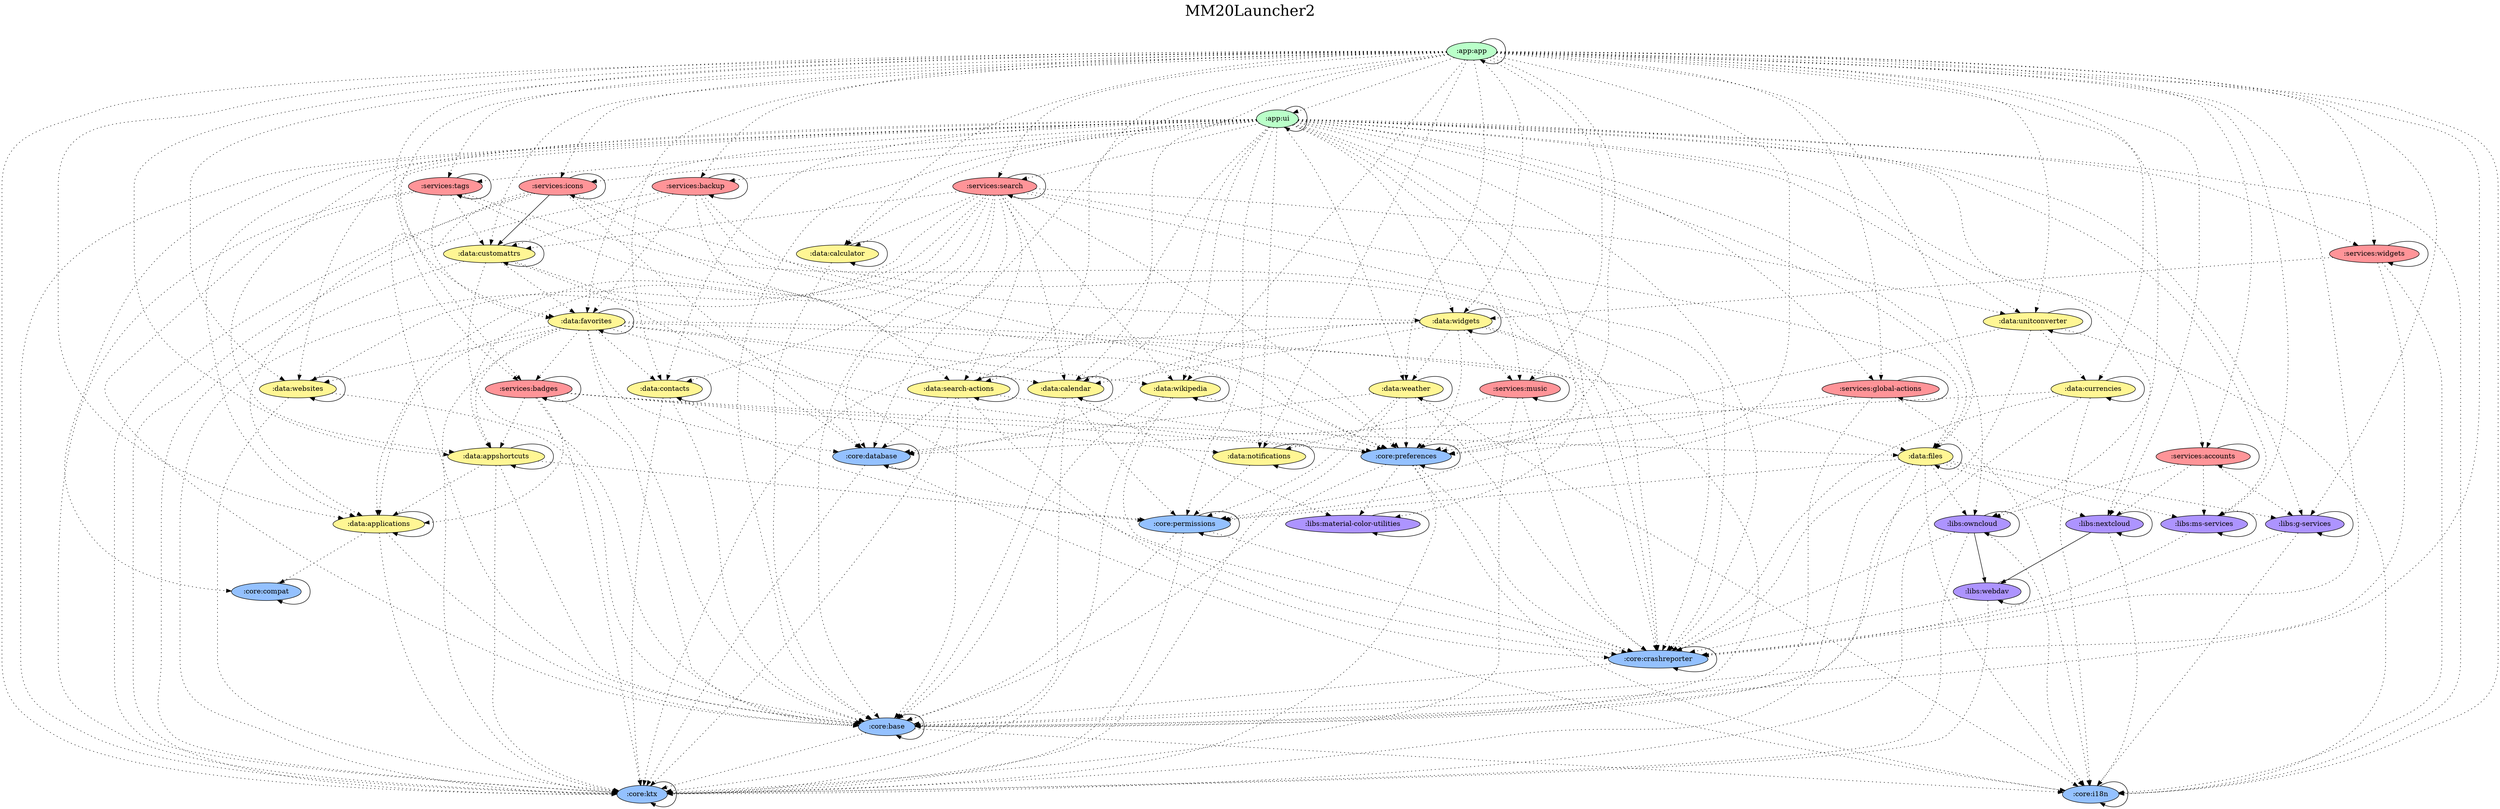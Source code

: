 digraph {
  graph [label="MM20Launcher2\n ",labelloc=t,fontsize=30,ranksep=1.4];
  node [style=filled, fillcolor="#bbbbbb"];
  rankdir=TB;

  # Projects

  ":app:app" [fillcolor="#baffc9"];
  ":app:ui" [fillcolor="#baffc9"];
  ":core:base" [fillcolor="#94c1ff"];
  ":core:compat" [fillcolor="#94c1ff"];
  ":core:crashreporter" [fillcolor="#94c1ff"];
  ":core:database" [fillcolor="#94c1ff"];
  ":core:i18n" [fillcolor="#94c1ff"];
  ":core:ktx" [fillcolor="#94c1ff"];
  ":core:permissions" [fillcolor="#94c1ff"];
  ":core:preferences" [fillcolor="#94c1ff"];
  ":data:applications" [fillcolor="#fff694"];
  ":data:appshortcuts" [fillcolor="#fff694"];
  ":data:calculator" [fillcolor="#fff694"];
  ":data:calendar" [fillcolor="#fff694"];
  ":data:contacts" [fillcolor="#fff694"];
  ":data:currencies" [fillcolor="#fff694"];
  ":data:customattrs" [fillcolor="#fff694"];
  ":data:favorites" [fillcolor="#fff694"];
  ":data:files" [fillcolor="#fff694"];
  ":data:notifications" [fillcolor="#fff694"];
  ":data:search-actions" [fillcolor="#fff694"];
  ":data:unitconverter" [fillcolor="#fff694"];
  ":data:weather" [fillcolor="#fff694"];
  ":data:websites" [fillcolor="#fff694"];
  ":data:widgets" [fillcolor="#fff694"];
  ":data:wikipedia" [fillcolor="#fff694"];
  ":libs:g-services" [fillcolor="#ad94ff"];
  ":libs:material-color-utilities" [fillcolor="#ad94ff"];
  ":libs:ms-services" [fillcolor="#ad94ff"];
  ":libs:nextcloud" [fillcolor="#ad94ff"];
  ":libs:owncloud" [fillcolor="#ad94ff"];
  ":libs:webdav" [fillcolor="#ad94ff"];
  ":services:accounts" [fillcolor="#ff9498"];
  ":services:backup" [fillcolor="#ff9498"];
  ":services:badges" [fillcolor="#ff9498"];
  ":services:global-actions" [fillcolor="#ff9498"];
  ":services:icons" [fillcolor="#ff9498"];
  ":services:music" [fillcolor="#ff9498"];
  ":services:search" [fillcolor="#ff9498"];
  ":services:tags" [fillcolor="#ff9498"];
  ":services:widgets" [fillcolor="#ff9498"];

  {rank = same;}

  # Dependencies

  ":app:app" -> ":app:app"
  ":app:app" -> ":services:accounts" [style=dotted]
  ":app:app" -> ":data:applications" [style=dotted]
  ":app:app" -> ":data:appshortcuts" [style=dotted]
  ":app:app" -> ":services:backup" [style=dotted]
  ":app:app" -> ":services:badges" [style=dotted]
  ":app:app" -> ":core:base" [style=dotted]
  ":app:app" -> ":data:calculator" [style=dotted]
  ":app:app" -> ":data:calendar" [style=dotted]
  ":app:app" -> ":data:contacts" [style=dotted]
  ":app:app" -> ":core:crashreporter" [style=dotted]
  ":app:app" -> ":data:currencies" [style=dotted]
  ":app:app" -> ":data:customattrs" [style=dotted]
  ":app:app" -> ":data:favorites" [style=dotted]
  ":app:app" -> ":data:files" [style=dotted]
  ":app:app" -> ":libs:g-services" [style=dotted]
  ":app:app" -> ":core:i18n" [style=dotted]
  ":app:app" -> ":services:icons" [style=dotted]
  ":app:app" -> ":core:ktx" [style=dotted]
  ":app:app" -> ":libs:ms-services" [style=dotted]
  ":app:app" -> ":services:music" [style=dotted]
  ":app:app" -> ":libs:nextcloud" [style=dotted]
  ":app:app" -> ":data:notifications" [style=dotted]
  ":app:app" -> ":libs:owncloud" [style=dotted]
  ":app:app" -> ":core:permissions" [style=dotted]
  ":app:app" -> ":core:preferences" [style=dotted]
  ":app:app" -> ":services:search" [style=dotted]
  ":app:app" -> ":services:tags" [style=dotted]
  ":app:app" -> ":data:unitconverter" [style=dotted]
  ":app:app" -> ":app:ui" [style=dotted]
  ":app:app" -> ":data:weather" [style=dotted]
  ":app:app" -> ":data:websites" [style=dotted]
  ":app:app" -> ":data:widgets" [style=dotted]
  ":app:app" -> ":data:wikipedia" [style=dotted]
  ":app:app" -> ":core:database" [style=dotted]
  ":app:app" -> ":data:search-actions" [style=dotted]
  ":app:app" -> ":services:global-actions" [style=dotted]
  ":app:app" -> ":services:widgets" [style=dotted]
  ":app:ui" -> ":app:ui"
  ":app:ui" -> ":libs:material-color-utilities" [style=dotted]
  ":app:ui" -> ":core:base" [style=dotted]
  ":app:ui" -> ":core:i18n" [style=dotted]
  ":app:ui" -> ":core:compat" [style=dotted]
  ":app:ui" -> ":core:ktx" [style=dotted]
  ":app:ui" -> ":services:icons" [style=dotted]
  ":app:ui" -> ":services:music" [style=dotted]
  ":app:ui" -> ":services:tags" [style=dotted]
  ":app:ui" -> ":data:weather" [style=dotted]
  ":app:ui" -> ":data:calendar" [style=dotted]
  ":app:ui" -> ":services:search" [style=dotted]
  ":app:ui" -> ":core:preferences" [style=dotted]
  ":app:ui" -> ":data:applications" [style=dotted]
  ":app:ui" -> ":data:appshortcuts" [style=dotted]
  ":app:ui" -> ":data:calculator" [style=dotted]
  ":app:ui" -> ":data:files" [style=dotted]
  ":app:ui" -> ":data:widgets" [style=dotted]
  ":app:ui" -> ":data:favorites" [style=dotted]
  ":app:ui" -> ":data:wikipedia" [style=dotted]
  ":app:ui" -> ":services:badges" [style=dotted]
  ":app:ui" -> ":core:crashreporter" [style=dotted]
  ":app:ui" -> ":data:notifications" [style=dotted]
  ":app:ui" -> ":data:contacts" [style=dotted]
  ":app:ui" -> ":core:permissions" [style=dotted]
  ":app:ui" -> ":data:websites" [style=dotted]
  ":app:ui" -> ":data:unitconverter" [style=dotted]
  ":app:ui" -> ":libs:nextcloud" [style=dotted]
  ":app:ui" -> ":libs:g-services" [style=dotted]
  ":app:ui" -> ":libs:ms-services" [style=dotted]
  ":app:ui" -> ":libs:owncloud" [style=dotted]
  ":app:ui" -> ":services:accounts" [style=dotted]
  ":app:ui" -> ":services:backup" [style=dotted]
  ":app:ui" -> ":data:search-actions" [style=dotted]
  ":app:ui" -> ":services:global-actions" [style=dotted]
  ":app:ui" -> ":services:widgets" [style=dotted]
  ":core:base" -> ":core:base"
  ":core:base" -> ":core:ktx" [style=dotted]
  ":core:base" -> ":core:i18n" [style=dotted]
  ":core:compat" -> ":core:compat"
  ":core:crashreporter" -> ":core:crashreporter"
  ":core:crashreporter" -> ":core:base" [style=dotted]
  ":core:database" -> ":core:database"
  ":core:database" -> ":core:i18n" [style=dotted]
  ":core:database" -> ":core:ktx" [style=dotted]
  ":core:i18n" -> ":core:i18n"
  ":core:ktx" -> ":core:ktx"
  ":core:permissions" -> ":core:permissions"
  ":core:permissions" -> ":core:ktx" [style=dotted]
  ":core:permissions" -> ":core:base" [style=dotted]
  ":core:permissions" -> ":core:crashreporter" [style=dotted]
  ":core:preferences" -> ":core:preferences"
  ":core:preferences" -> ":core:ktx" [style=dotted]
  ":core:preferences" -> ":core:i18n" [style=dotted]
  ":core:preferences" -> ":core:base" [style=dotted]
  ":core:preferences" -> ":core:crashreporter" [style=dotted]
  ":core:preferences" -> ":libs:material-color-utilities" [style=dotted]
  ":data:applications" -> ":data:applications"
  ":data:applications" -> ":core:base" [style=dotted]
  ":data:applications" -> ":core:ktx" [style=dotted]
  ":data:applications" -> ":core:compat" [style=dotted]
  ":data:appshortcuts" -> ":data:appshortcuts"
  ":data:appshortcuts" -> ":data:applications" [style=dotted]
  ":data:appshortcuts" -> ":core:permissions" [style=dotted]
  ":data:appshortcuts" -> ":core:base" [style=dotted]
  ":data:appshortcuts" -> ":core:ktx" [style=dotted]
  ":data:calculator" -> ":data:calculator"
  ":data:calculator" -> ":core:base" [style=dotted]
  ":data:calendar" -> ":data:calendar"
  ":data:calendar" -> ":core:ktx" [style=dotted]
  ":data:calendar" -> ":core:base" [style=dotted]
  ":data:calendar" -> ":core:permissions" [style=dotted]
  ":data:calendar" -> ":libs:material-color-utilities" [style=dotted]
  ":data:contacts" -> ":data:contacts"
  ":data:contacts" -> ":core:ktx" [style=dotted]
  ":data:contacts" -> ":core:base" [style=dotted]
  ":data:contacts" -> ":core:permissions" [style=dotted]
  ":data:currencies" -> ":data:currencies"
  ":data:currencies" -> ":core:ktx" [style=dotted]
  ":data:currencies" -> ":core:i18n" [style=dotted]
  ":data:currencies" -> ":core:database" [style=dotted]
  ":data:currencies" -> ":core:crashreporter" [style=dotted]
  ":data:customattrs" -> ":data:customattrs"
  ":data:customattrs" -> ":core:database" [style=dotted]
  ":data:customattrs" -> ":core:base" [style=dotted]
  ":data:customattrs" -> ":core:ktx" [style=dotted]
  ":data:customattrs" -> ":core:crashreporter" [style=dotted]
  ":data:customattrs" -> ":data:favorites" [style=dotted]
  ":data:favorites" -> ":data:favorites"
  ":data:favorites" -> ":core:base" [style=dotted]
  ":data:favorites" -> ":data:calendar" [style=dotted]
  ":data:favorites" -> ":core:database" [style=dotted]
  ":data:favorites" -> ":core:preferences" [style=dotted]
  ":data:favorites" -> ":data:applications" [style=dotted]
  ":data:favorites" -> ":data:appshortcuts" [style=dotted]
  ":data:favorites" -> ":data:contacts" [style=dotted]
  ":data:favorites" -> ":core:ktx" [style=dotted]
  ":data:favorites" -> ":data:files" [style=dotted]
  ":data:favorites" -> ":data:websites" [style=dotted]
  ":data:favorites" -> ":data:wikipedia" [style=dotted]
  ":data:favorites" -> ":services:badges" [style=dotted]
  ":data:favorites" -> ":core:crashreporter" [style=dotted]
  ":data:files" -> ":data:files"
  ":data:files" -> ":core:base" [style=dotted]
  ":data:files" -> ":core:ktx" [style=dotted]
  ":data:files" -> ":libs:ms-services" [style=dotted]
  ":data:files" -> ":libs:g-services" [style=dotted]
  ":data:files" -> ":libs:nextcloud" [style=dotted]
  ":data:files" -> ":libs:owncloud" [style=dotted]
  ":data:files" -> ":core:i18n" [style=dotted]
  ":data:files" -> ":core:permissions" [style=dotted]
  ":data:files" -> ":core:crashreporter" [style=dotted]
  ":data:notifications" -> ":data:notifications"
  ":data:notifications" -> ":core:permissions" [style=dotted]
  ":data:search-actions" -> ":data:search-actions"
  ":data:search-actions" -> ":core:base" [style=dotted]
  ":data:search-actions" -> ":core:database" [style=dotted]
  ":data:search-actions" -> ":core:ktx" [style=dotted]
  ":data:search-actions" -> ":core:preferences" [style=dotted]
  ":data:search-actions" -> ":core:crashreporter" [style=dotted]
  ":data:unitconverter" -> ":data:unitconverter"
  ":data:unitconverter" -> ":core:preferences" [style=dotted]
  ":data:unitconverter" -> ":data:currencies" [style=dotted]
  ":data:unitconverter" -> ":core:base" [style=dotted]
  ":data:unitconverter" -> ":core:i18n" [style=dotted]
  ":data:weather" -> ":data:weather"
  ":data:weather" -> ":core:database" [style=dotted]
  ":data:weather" -> ":core:ktx" [style=dotted]
  ":data:weather" -> ":core:crashreporter" [style=dotted]
  ":data:weather" -> ":core:preferences" [style=dotted]
  ":data:weather" -> ":core:permissions" [style=dotted]
  ":data:weather" -> ":core:i18n" [style=dotted]
  ":data:websites" -> ":data:websites"
  ":data:websites" -> ":core:base" [style=dotted]
  ":data:websites" -> ":core:ktx" [style=dotted]
  ":data:widgets" -> ":data:widgets"
  ":data:widgets" -> ":data:weather" [style=dotted]
  ":data:widgets" -> ":data:calendar" [style=dotted]
  ":data:widgets" -> ":services:music" [style=dotted]
  ":data:widgets" -> ":core:ktx" [style=dotted]
  ":data:widgets" -> ":core:base" [style=dotted]
  ":data:widgets" -> ":core:preferences" [style=dotted]
  ":data:widgets" -> ":core:database" [style=dotted]
  ":data:widgets" -> ":core:crashreporter" [style=dotted]
  ":data:wikipedia" -> ":data:wikipedia"
  ":data:wikipedia" -> ":core:preferences" [style=dotted]
  ":data:wikipedia" -> ":core:base" [style=dotted]
  ":data:wikipedia" -> ":core:ktx" [style=dotted]
  ":data:wikipedia" -> ":core:crashreporter" [style=dotted]
  ":libs:g-services" -> ":libs:g-services"
  ":libs:g-services" -> ":core:i18n" [style=dotted]
  ":libs:g-services" -> ":core:crashreporter" [style=dotted]
  ":libs:material-color-utilities" -> ":libs:material-color-utilities"
  ":libs:ms-services" -> ":libs:ms-services"
  ":libs:ms-services" -> ":core:crashreporter" [style=dotted]
  ":libs:nextcloud" -> ":libs:webdav"
  ":libs:nextcloud" -> ":libs:nextcloud"
  ":libs:nextcloud" -> ":core:i18n" [style=dotted]
  ":libs:owncloud" -> ":libs:webdav"
  ":libs:owncloud" -> ":libs:owncloud"
  ":libs:owncloud" -> ":core:crashreporter" [style=dotted]
  ":libs:owncloud" -> ":core:ktx" [style=dotted]
  ":libs:owncloud" -> ":core:i18n" [style=dotted]
  ":libs:webdav" -> ":libs:webdav"
  ":libs:webdav" -> ":core:crashreporter" [style=dotted]
  ":libs:webdav" -> ":core:ktx" [style=dotted]
  ":services:accounts" -> ":services:accounts"
  ":services:accounts" -> ":libs:g-services" [style=dotted]
  ":services:accounts" -> ":libs:ms-services" [style=dotted]
  ":services:accounts" -> ":libs:owncloud" [style=dotted]
  ":services:accounts" -> ":libs:nextcloud" [style=dotted]
  ":services:backup" -> ":services:backup"
  ":services:backup" -> ":data:favorites" [style=dotted]
  ":services:backup" -> ":data:widgets" [style=dotted]
  ":services:backup" -> ":data:search-actions" [style=dotted]
  ":services:backup" -> ":core:preferences" [style=dotted]
  ":services:backup" -> ":core:ktx" [style=dotted]
  ":services:backup" -> ":data:customattrs" [style=dotted]
  ":services:badges" -> ":services:badges"
  ":services:badges" -> ":core:ktx" [style=dotted]
  ":services:badges" -> ":data:applications" [style=dotted]
  ":services:badges" -> ":data:appshortcuts" [style=dotted]
  ":services:badges" -> ":data:notifications" [style=dotted]
  ":services:badges" -> ":core:preferences" [style=dotted]
  ":services:badges" -> ":core:base" [style=dotted]
  ":services:badges" -> ":data:files" [style=dotted]
  ":services:global-actions" -> ":services:global-actions"
  ":services:global-actions" -> ":core:preferences" [style=dotted]
  ":services:global-actions" -> ":core:base" [style=dotted]
  ":services:global-actions" -> ":core:i18n" [style=dotted]
  ":services:global-actions" -> ":core:permissions" [style=dotted]
  ":services:icons" -> ":data:customattrs"
  ":services:icons" -> ":services:icons"
  ":services:icons" -> ":core:database" [style=dotted]
  ":services:icons" -> ":core:preferences" [style=dotted]
  ":services:icons" -> ":core:ktx" [style=dotted]
  ":services:icons" -> ":core:base" [style=dotted]
  ":services:icons" -> ":data:applications" [style=dotted]
  ":services:icons" -> ":core:crashreporter" [style=dotted]
  ":services:music" -> ":services:music"
  ":services:music" -> ":core:ktx" [style=dotted]
  ":services:music" -> ":core:preferences" [style=dotted]
  ":services:music" -> ":data:notifications" [style=dotted]
  ":services:music" -> ":core:crashreporter" [style=dotted]
  ":services:search" -> ":services:search"
  ":services:search" -> ":data:applications" [style=dotted]
  ":services:search" -> ":data:appshortcuts" [style=dotted]
  ":services:search" -> ":data:calculator" [style=dotted]
  ":services:search" -> ":data:calendar" [style=dotted]
  ":services:search" -> ":data:contacts" [style=dotted]
  ":services:search" -> ":data:files" [style=dotted]
  ":services:search" -> ":data:unitconverter" [style=dotted]
  ":services:search" -> ":data:websites" [style=dotted]
  ":services:search" -> ":data:wikipedia" [style=dotted]
  ":services:search" -> ":data:customattrs" [style=dotted]
  ":services:search" -> ":data:search-actions" [style=dotted]
  ":services:search" -> ":core:base" [style=dotted]
  ":services:search" -> ":core:database" [style=dotted]
  ":services:search" -> ":core:preferences" [style=dotted]
  ":services:search" -> ":core:crashreporter" [style=dotted]
  ":services:search" -> ":core:ktx" [style=dotted]
  ":services:tags" -> ":services:tags"
  ":services:tags" -> ":core:preferences" [style=dotted]
  ":services:tags" -> ":core:base" [style=dotted]
  ":services:tags" -> ":core:ktx" [style=dotted]
  ":services:tags" -> ":core:crashreporter" [style=dotted]
  ":services:tags" -> ":data:customattrs" [style=dotted]
  ":services:tags" -> ":data:favorites" [style=dotted]
  ":services:widgets" -> ":services:widgets"
  ":services:widgets" -> ":core:base" [style=dotted]
  ":services:widgets" -> ":core:i18n" [style=dotted]
  ":services:widgets" -> ":data:widgets" [style=dotted]
}
